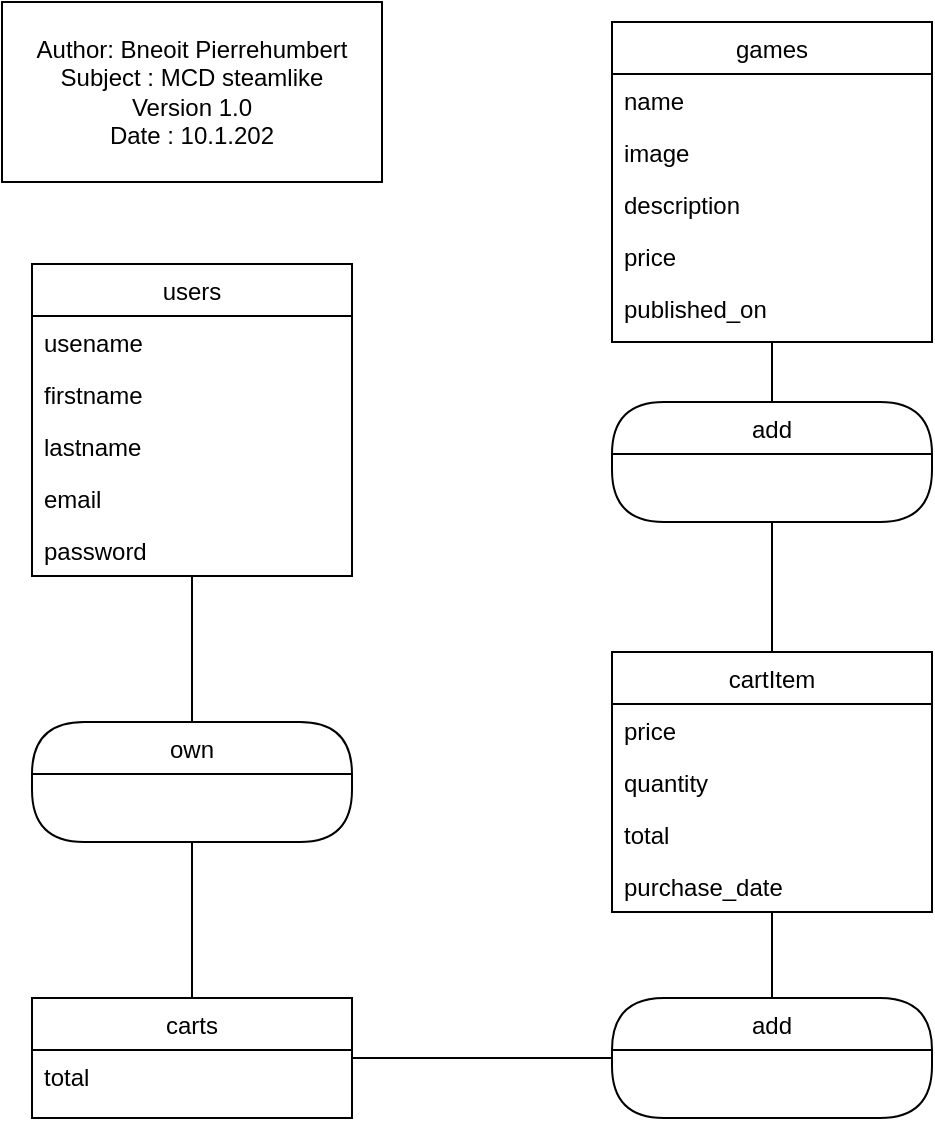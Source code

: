 <mxfile version="20.2.3" type="device"><diagram id="UbrcDcAlI7vEdtVq040K" name="Page-1"><mxGraphModel dx="1422" dy="865" grid="1" gridSize="10" guides="1" tooltips="1" connect="1" arrows="1" fold="1" page="1" pageScale="1" pageWidth="827" pageHeight="1169" math="0" shadow="0"><root><mxCell id="0"/><mxCell id="1" parent="0"/><mxCell id="UmtE6MkQ2oIp_R9znAGo-15" style="edgeStyle=orthogonalEdgeStyle;rounded=0;orthogonalLoop=1;jettySize=auto;html=1;endArrow=none;endFill=0;" parent="1" source="wzqLIgOIi6nqR8SQxZko-1" target="UmtE6MkQ2oIp_R9znAGo-13" edge="1"><mxGeometry relative="1" as="geometry"/></mxCell><mxCell id="wzqLIgOIi6nqR8SQxZko-1" value="users" style="swimlane;fontStyle=0;align=center;verticalAlign=top;childLayout=stackLayout;horizontal=1;startSize=26;horizontalStack=0;resizeParent=1;resizeLast=0;collapsible=1;marginBottom=0;rounded=0;shadow=0;strokeWidth=1;" parent="1" vertex="1"><mxGeometry x="190" y="271" width="160" height="156" as="geometry"><mxRectangle x="230" y="140" width="160" height="26" as="alternateBounds"/></mxGeometry></mxCell><mxCell id="wzqLIgOIi6nqR8SQxZko-2" value="usename" style="text;align=left;verticalAlign=top;spacingLeft=4;spacingRight=4;overflow=hidden;rotatable=0;points=[[0,0.5],[1,0.5]];portConstraint=eastwest;" parent="wzqLIgOIi6nqR8SQxZko-1" vertex="1"><mxGeometry y="26" width="160" height="26" as="geometry"/></mxCell><mxCell id="wzqLIgOIi6nqR8SQxZko-5" value="firstname" style="text;align=left;verticalAlign=top;spacingLeft=4;spacingRight=4;overflow=hidden;rotatable=0;points=[[0,0.5],[1,0.5]];portConstraint=eastwest;rounded=0;shadow=0;html=0;" parent="wzqLIgOIi6nqR8SQxZko-1" vertex="1"><mxGeometry y="52" width="160" height="26" as="geometry"/></mxCell><mxCell id="wzqLIgOIi6nqR8SQxZko-6" value="lastname" style="text;align=left;verticalAlign=top;spacingLeft=4;spacingRight=4;overflow=hidden;rotatable=0;points=[[0,0.5],[1,0.5]];portConstraint=eastwest;rounded=0;shadow=0;html=0;" parent="wzqLIgOIi6nqR8SQxZko-1" vertex="1"><mxGeometry y="78" width="160" height="26" as="geometry"/></mxCell><mxCell id="wzqLIgOIi6nqR8SQxZko-3" value="email" style="text;align=left;verticalAlign=top;spacingLeft=4;spacingRight=4;overflow=hidden;rotatable=0;points=[[0,0.5],[1,0.5]];portConstraint=eastwest;rounded=0;shadow=0;html=0;" parent="wzqLIgOIi6nqR8SQxZko-1" vertex="1"><mxGeometry y="104" width="160" height="26" as="geometry"/></mxCell><mxCell id="wzqLIgOIi6nqR8SQxZko-4" value="password" style="text;align=left;verticalAlign=top;spacingLeft=4;spacingRight=4;overflow=hidden;rotatable=0;points=[[0,0.5],[1,0.5]];portConstraint=eastwest;rounded=0;shadow=0;html=0;" parent="wzqLIgOIi6nqR8SQxZko-1" vertex="1"><mxGeometry y="130" width="160" height="26" as="geometry"/></mxCell><mxCell id="wzqLIgOIi6nqR8SQxZko-7" value="Author: Bneoit Pierrehumbert&lt;br&gt;Subject : MCD steamlike&lt;br&gt;Version 1.0&lt;br&gt;Date : 10.1.202" style="rounded=0;whiteSpace=wrap;html=1;" parent="1" vertex="1"><mxGeometry x="175" y="140" width="190" height="90" as="geometry"/></mxCell><mxCell id="wzqLIgOIi6nqR8SQxZko-8" value="games" style="swimlane;fontStyle=0;align=center;verticalAlign=top;childLayout=stackLayout;horizontal=1;startSize=26;horizontalStack=0;resizeParent=1;resizeLast=0;collapsible=1;marginBottom=0;rounded=0;shadow=0;strokeWidth=1;" parent="1" vertex="1"><mxGeometry x="480" y="150" width="160" height="160" as="geometry"><mxRectangle x="230" y="140" width="160" height="26" as="alternateBounds"/></mxGeometry></mxCell><mxCell id="wzqLIgOIi6nqR8SQxZko-9" value="name" style="text;align=left;verticalAlign=top;spacingLeft=4;spacingRight=4;overflow=hidden;rotatable=0;points=[[0,0.5],[1,0.5]];portConstraint=eastwest;" parent="wzqLIgOIi6nqR8SQxZko-8" vertex="1"><mxGeometry y="26" width="160" height="26" as="geometry"/></mxCell><mxCell id="wzqLIgOIi6nqR8SQxZko-10" value="image" style="text;align=left;verticalAlign=top;spacingLeft=4;spacingRight=4;overflow=hidden;rotatable=0;points=[[0,0.5],[1,0.5]];portConstraint=eastwest;rounded=0;shadow=0;html=0;" parent="wzqLIgOIi6nqR8SQxZko-8" vertex="1"><mxGeometry y="52" width="160" height="26" as="geometry"/></mxCell><mxCell id="wzqLIgOIi6nqR8SQxZko-11" value="description    " style="text;align=left;verticalAlign=top;spacingLeft=4;spacingRight=4;overflow=hidden;rotatable=0;points=[[0,0.5],[1,0.5]];portConstraint=eastwest;rounded=0;shadow=0;html=0;" parent="wzqLIgOIi6nqR8SQxZko-8" vertex="1"><mxGeometry y="78" width="160" height="26" as="geometry"/></mxCell><mxCell id="wzqLIgOIi6nqR8SQxZko-12" value="price" style="text;align=left;verticalAlign=top;spacingLeft=4;spacingRight=4;overflow=hidden;rotatable=0;points=[[0,0.5],[1,0.5]];portConstraint=eastwest;rounded=0;shadow=0;html=0;" parent="wzqLIgOIi6nqR8SQxZko-8" vertex="1"><mxGeometry y="104" width="160" height="26" as="geometry"/></mxCell><mxCell id="wzqLIgOIi6nqR8SQxZko-13" value="published_on" style="text;align=left;verticalAlign=top;spacingLeft=4;spacingRight=4;overflow=hidden;rotatable=0;points=[[0,0.5],[1,0.5]];portConstraint=eastwest;rounded=0;shadow=0;html=0;" parent="wzqLIgOIi6nqR8SQxZko-8" vertex="1"><mxGeometry y="130" width="160" height="30" as="geometry"/></mxCell><mxCell id="UmtE6MkQ2oIp_R9znAGo-22" style="edgeStyle=orthogonalEdgeStyle;rounded=0;orthogonalLoop=1;jettySize=auto;html=1;endArrow=none;endFill=0;" parent="1" source="UmtE6MkQ2oIp_R9znAGo-1" target="UmtE6MkQ2oIp_R9znAGo-8" edge="1"><mxGeometry relative="1" as="geometry"/></mxCell><mxCell id="UmtE6MkQ2oIp_R9znAGo-1" value="carts" style="swimlane;fontStyle=0;align=center;verticalAlign=top;childLayout=stackLayout;horizontal=1;startSize=26;horizontalStack=0;resizeParent=1;resizeLast=0;collapsible=1;marginBottom=0;rounded=0;shadow=0;strokeWidth=1;" parent="1" vertex="1"><mxGeometry x="190" y="638" width="160" height="60" as="geometry"><mxRectangle x="230" y="140" width="160" height="26" as="alternateBounds"/></mxGeometry></mxCell><mxCell id="79W70tb440u64OPCP_Y8-1" value="total" style="text;align=left;verticalAlign=top;spacingLeft=4;spacingRight=4;overflow=hidden;rotatable=0;points=[[0,0.5],[1,0.5]];portConstraint=eastwest;rounded=0;shadow=0;html=0;" vertex="1" parent="UmtE6MkQ2oIp_R9znAGo-1"><mxGeometry y="26" width="160" height="26" as="geometry"/></mxCell><mxCell id="UmtE6MkQ2oIp_R9znAGo-7" value="" style="group" parent="1" vertex="1" connectable="0"><mxGeometry x="480" y="638" width="160" height="60" as="geometry"/></mxCell><mxCell id="UmtE6MkQ2oIp_R9znAGo-8" value="add" style="swimlane;fontStyle=0;align=center;verticalAlign=top;childLayout=stackLayout;horizontal=1;startSize=26;horizontalStack=0;resizeParent=1;resizeLast=0;collapsible=1;marginBottom=0;rounded=1;shadow=0;strokeWidth=1;arcSize=42;container=0;" parent="UmtE6MkQ2oIp_R9znAGo-7" vertex="1"><mxGeometry width="160" height="60" as="geometry"><mxRectangle x="230" y="140" width="160" height="26" as="alternateBounds"/></mxGeometry></mxCell><mxCell id="UmtE6MkQ2oIp_R9znAGo-9" value="   &#10;" style="text;align=left;verticalAlign=top;spacingLeft=4;spacingRight=4;overflow=hidden;rotatable=0;points=[[0,0.5],[1,0.5]];portConstraint=eastwest;rounded=0;shadow=0;html=0;container=0;" parent="UmtE6MkQ2oIp_R9znAGo-7" vertex="1"><mxGeometry y="26" width="160" height="26" as="geometry"/></mxCell><mxCell id="UmtE6MkQ2oIp_R9znAGo-12" value="" style="group" parent="1" vertex="1" connectable="0"><mxGeometry x="190" y="500" width="160" height="60" as="geometry"/></mxCell><mxCell id="UmtE6MkQ2oIp_R9znAGo-13" value="own" style="swimlane;fontStyle=0;align=center;verticalAlign=top;childLayout=stackLayout;horizontal=1;startSize=26;horizontalStack=0;resizeParent=1;resizeLast=0;collapsible=1;marginBottom=0;rounded=1;shadow=0;strokeWidth=1;arcSize=42;container=0;" parent="UmtE6MkQ2oIp_R9znAGo-12" vertex="1"><mxGeometry width="160" height="60" as="geometry"><mxRectangle x="230" y="140" width="160" height="26" as="alternateBounds"/></mxGeometry></mxCell><mxCell id="UmtE6MkQ2oIp_R9znAGo-14" value="   &#10;" style="text;align=left;verticalAlign=top;spacingLeft=4;spacingRight=4;overflow=hidden;rotatable=0;points=[[0,0.5],[1,0.5]];portConstraint=eastwest;rounded=0;shadow=0;html=0;container=0;" parent="UmtE6MkQ2oIp_R9znAGo-12" vertex="1"><mxGeometry y="26" width="160" height="26" as="geometry"/></mxCell><mxCell id="UmtE6MkQ2oIp_R9znAGo-16" style="edgeStyle=orthogonalEdgeStyle;rounded=0;orthogonalLoop=1;jettySize=auto;html=1;endArrow=none;endFill=0;" parent="1" source="UmtE6MkQ2oIp_R9znAGo-13" target="UmtE6MkQ2oIp_R9znAGo-1" edge="1"><mxGeometry relative="1" as="geometry"/></mxCell><mxCell id="UmtE6MkQ2oIp_R9znAGo-23" style="edgeStyle=orthogonalEdgeStyle;rounded=0;orthogonalLoop=1;jettySize=auto;html=1;endArrow=none;endFill=0;" parent="1" source="UmtE6MkQ2oIp_R9znAGo-17" target="UmtE6MkQ2oIp_R9znAGo-8" edge="1"><mxGeometry relative="1" as="geometry"/></mxCell><mxCell id="UmtE6MkQ2oIp_R9znAGo-17" value="cartItem" style="swimlane;fontStyle=0;align=center;verticalAlign=top;childLayout=stackLayout;horizontal=1;startSize=26;horizontalStack=0;resizeParent=1;resizeLast=0;collapsible=1;marginBottom=0;rounded=0;shadow=0;strokeWidth=1;" parent="1" vertex="1"><mxGeometry x="480" y="465" width="160" height="130" as="geometry"><mxRectangle x="230" y="140" width="160" height="26" as="alternateBounds"/></mxGeometry></mxCell><mxCell id="UmtE6MkQ2oIp_R9znAGo-18" value="price" style="text;align=left;verticalAlign=top;spacingLeft=4;spacingRight=4;overflow=hidden;rotatable=0;points=[[0,0.5],[1,0.5]];portConstraint=eastwest;" parent="UmtE6MkQ2oIp_R9znAGo-17" vertex="1"><mxGeometry y="26" width="160" height="26" as="geometry"/></mxCell><mxCell id="UmtE6MkQ2oIp_R9znAGo-19" value="quantity" style="text;align=left;verticalAlign=top;spacingLeft=4;spacingRight=4;overflow=hidden;rotatable=0;points=[[0,0.5],[1,0.5]];portConstraint=eastwest;rounded=0;shadow=0;html=0;" parent="UmtE6MkQ2oIp_R9znAGo-17" vertex="1"><mxGeometry y="52" width="160" height="26" as="geometry"/></mxCell><mxCell id="UmtE6MkQ2oIp_R9znAGo-20" value="total" style="text;align=left;verticalAlign=top;spacingLeft=4;spacingRight=4;overflow=hidden;rotatable=0;points=[[0,0.5],[1,0.5]];portConstraint=eastwest;rounded=0;shadow=0;html=0;" parent="UmtE6MkQ2oIp_R9znAGo-17" vertex="1"><mxGeometry y="78" width="160" height="26" as="geometry"/></mxCell><mxCell id="UmtE6MkQ2oIp_R9znAGo-21" value="purchase_date" style="text;align=left;verticalAlign=top;spacingLeft=4;spacingRight=4;overflow=hidden;rotatable=0;points=[[0,0.5],[1,0.5]];portConstraint=eastwest;rounded=0;shadow=0;html=0;" parent="UmtE6MkQ2oIp_R9znAGo-17" vertex="1"><mxGeometry y="104" width="160" height="26" as="geometry"/></mxCell><mxCell id="UmtE6MkQ2oIp_R9znAGo-25" value="" style="group" parent="1" vertex="1" connectable="0"><mxGeometry x="480" y="340" width="160" height="60" as="geometry"/></mxCell><mxCell id="UmtE6MkQ2oIp_R9znAGo-26" value="add" style="swimlane;fontStyle=0;align=center;verticalAlign=top;childLayout=stackLayout;horizontal=1;startSize=26;horizontalStack=0;resizeParent=1;resizeLast=0;collapsible=1;marginBottom=0;rounded=1;shadow=0;strokeWidth=1;arcSize=42;container=0;" parent="UmtE6MkQ2oIp_R9znAGo-25" vertex="1"><mxGeometry width="160" height="60" as="geometry"><mxRectangle x="230" y="140" width="160" height="26" as="alternateBounds"/></mxGeometry></mxCell><mxCell id="UmtE6MkQ2oIp_R9znAGo-27" value="   &#10;" style="text;align=left;verticalAlign=top;spacingLeft=4;spacingRight=4;overflow=hidden;rotatable=0;points=[[0,0.5],[1,0.5]];portConstraint=eastwest;rounded=0;shadow=0;html=0;container=0;" parent="UmtE6MkQ2oIp_R9znAGo-25" vertex="1"><mxGeometry y="26" width="160" height="26" as="geometry"/></mxCell><mxCell id="UmtE6MkQ2oIp_R9znAGo-28" style="edgeStyle=orthogonalEdgeStyle;rounded=0;orthogonalLoop=1;jettySize=auto;html=1;endArrow=none;endFill=0;" parent="1" source="UmtE6MkQ2oIp_R9znAGo-26" target="wzqLIgOIi6nqR8SQxZko-8" edge="1"><mxGeometry relative="1" as="geometry"/></mxCell><mxCell id="UmtE6MkQ2oIp_R9znAGo-29" style="edgeStyle=orthogonalEdgeStyle;rounded=0;orthogonalLoop=1;jettySize=auto;html=1;endArrow=none;endFill=0;" parent="1" source="UmtE6MkQ2oIp_R9znAGo-26" target="UmtE6MkQ2oIp_R9znAGo-17" edge="1"><mxGeometry relative="1" as="geometry"/></mxCell></root></mxGraphModel></diagram></mxfile>